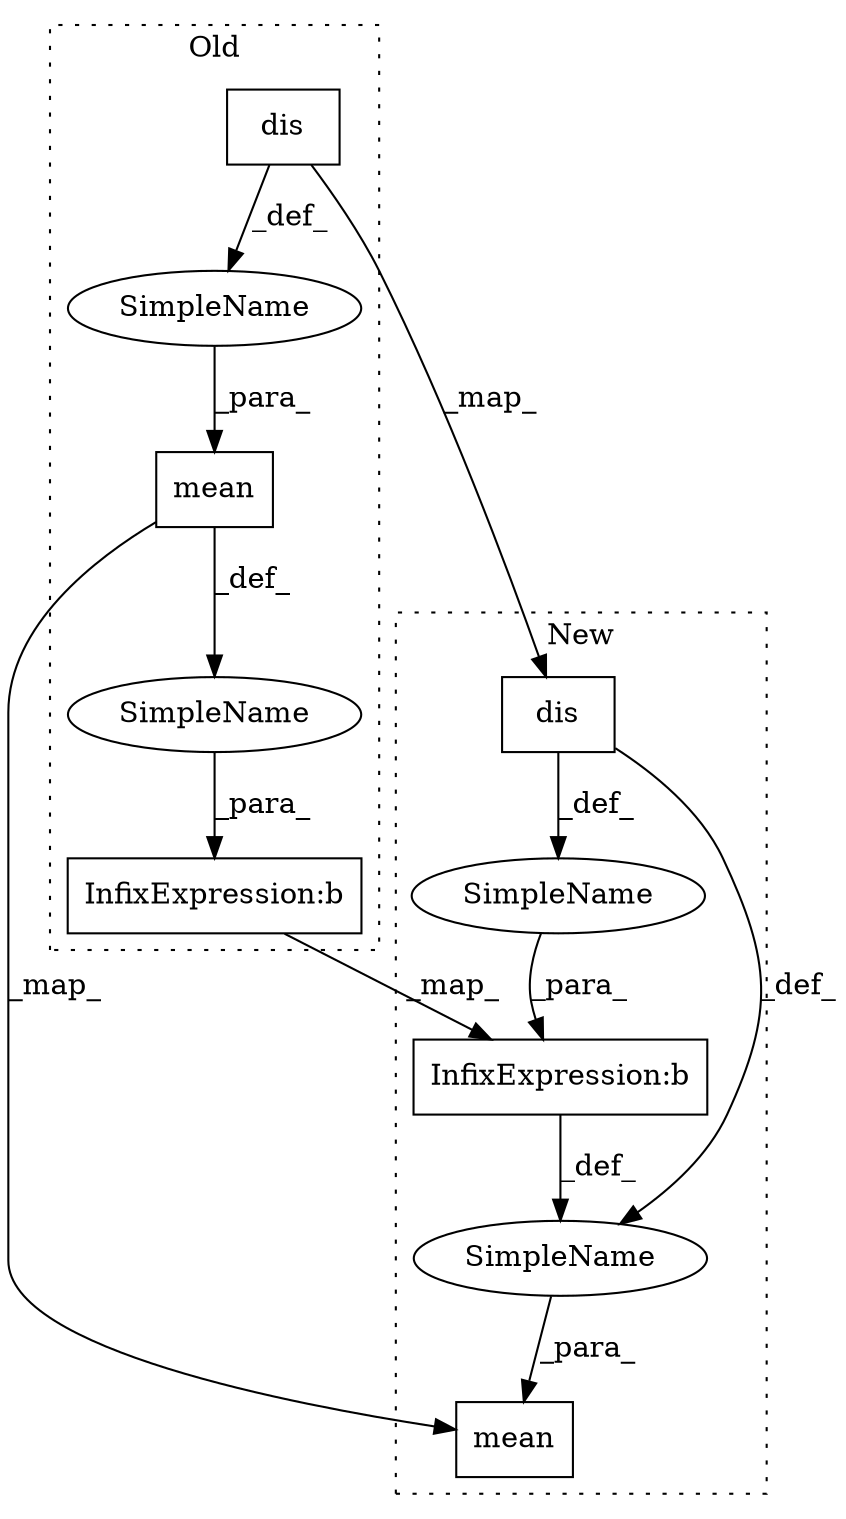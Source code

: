 digraph G {
subgraph cluster0 {
1 [label="dis" a="32" s="8479,8513" l="4,1" shape="box"];
3 [label="SimpleName" a="42" s="" l="" shape="ellipse"];
4 [label="InfixExpression:b" a="27" s="8520" l="3" shape="box"];
7 [label="mean" a="32" s="8469,8514" l="5,1" shape="box"];
10 [label="SimpleName" a="42" s="" l="" shape="ellipse"];
label = "Old";
style="dotted";
}
subgraph cluster1 {
2 [label="dis" a="32" s="8466,8500" l="4,1" shape="box"];
5 [label="InfixExpression:b" a="27" s="8506" l="3" shape="box"];
6 [label="mean" a="32" s="8455,8510" l="5,1" shape="box"];
8 [label="SimpleName" a="42" s="" l="" shape="ellipse"];
9 [label="SimpleName" a="42" s="" l="" shape="ellipse"];
label = "New";
style="dotted";
}
1 -> 10 [label="_def_"];
1 -> 2 [label="_map_"];
2 -> 8 [label="_def_"];
2 -> 9 [label="_def_"];
3 -> 4 [label="_para_"];
4 -> 5 [label="_map_"];
5 -> 9 [label="_def_"];
7 -> 3 [label="_def_"];
7 -> 6 [label="_map_"];
8 -> 5 [label="_para_"];
9 -> 6 [label="_para_"];
10 -> 7 [label="_para_"];
}
